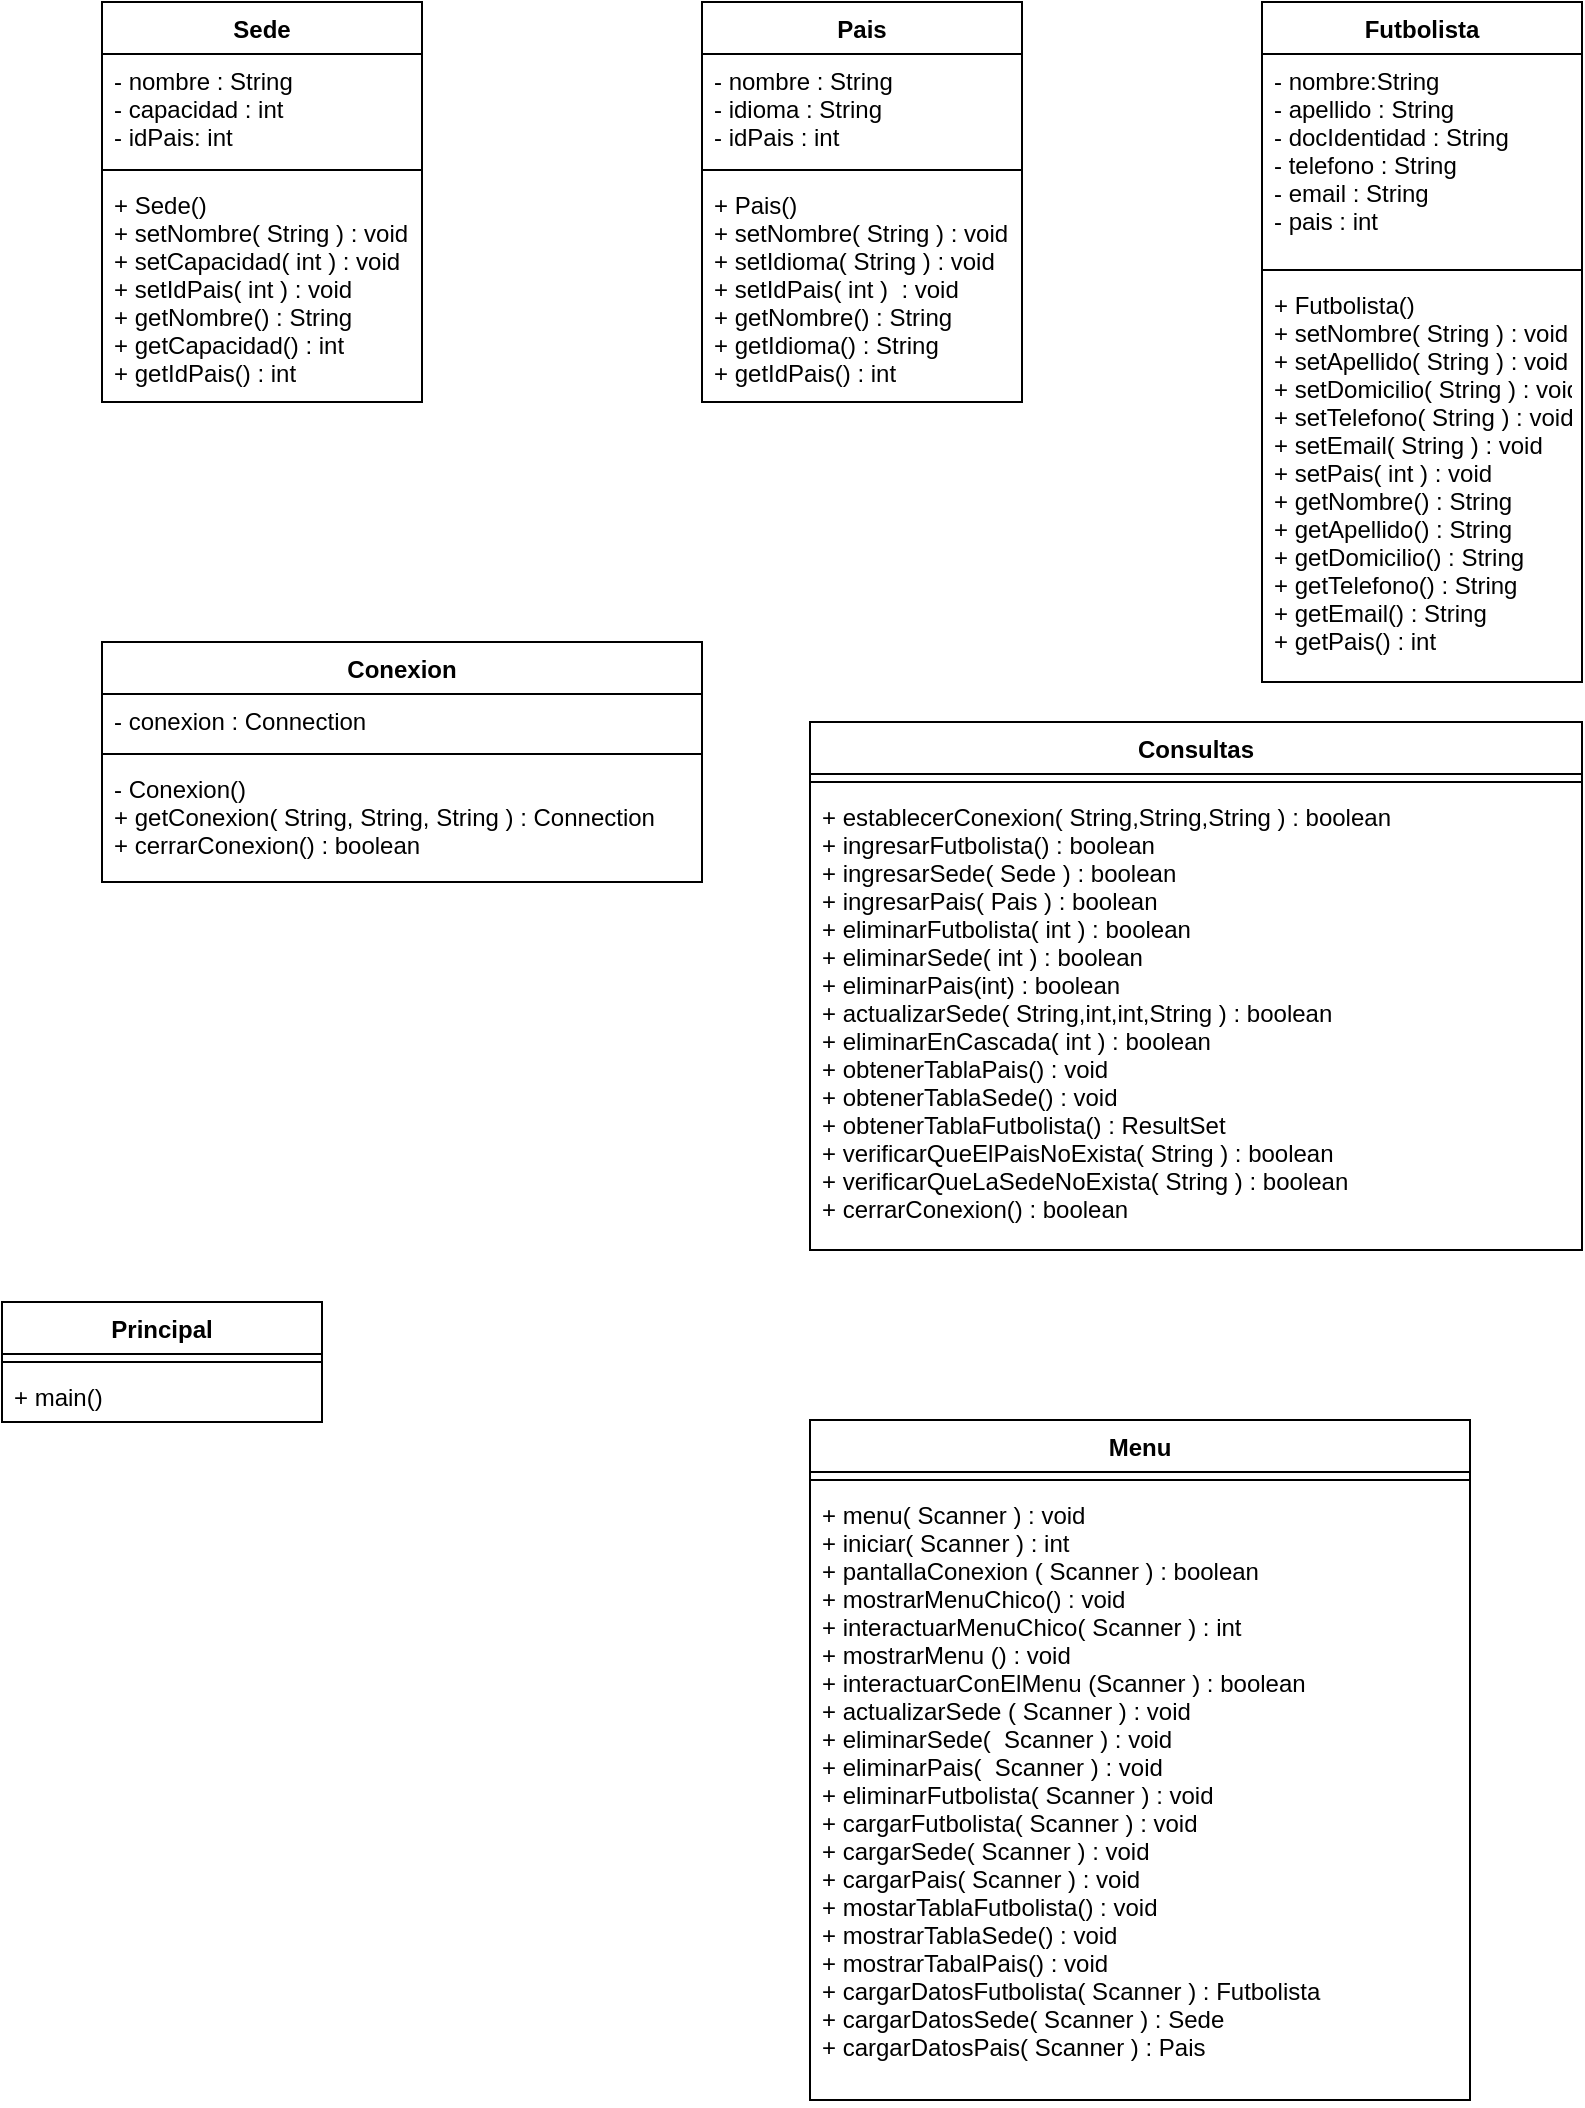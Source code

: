 <mxfile version="20.3.0" type="device"><diagram id="OmyL4SFObOjM2iEm0sD_" name="Página-1"><mxGraphModel dx="1278" dy="641" grid="1" gridSize="10" guides="1" tooltips="1" connect="1" arrows="1" fold="1" page="1" pageScale="1" pageWidth="827" pageHeight="1169" math="0" shadow="0"><root><mxCell id="0"/><mxCell id="1" parent="0"/><mxCell id="P-vt6_qEY0d52mdIjhM0-1" value="Pais" style="swimlane;fontStyle=1;align=center;verticalAlign=top;childLayout=stackLayout;horizontal=1;startSize=26;horizontalStack=0;resizeParent=1;resizeParentMax=0;resizeLast=0;collapsible=1;marginBottom=0;" parent="1" vertex="1"><mxGeometry x="360" y="120" width="160" height="200" as="geometry"/></mxCell><mxCell id="P-vt6_qEY0d52mdIjhM0-2" value="- nombre : String&#10;- idioma : String&#10;- idPais : int" style="text;strokeColor=none;fillColor=none;align=left;verticalAlign=top;spacingLeft=4;spacingRight=4;overflow=hidden;rotatable=0;points=[[0,0.5],[1,0.5]];portConstraint=eastwest;" parent="P-vt6_qEY0d52mdIjhM0-1" vertex="1"><mxGeometry y="26" width="160" height="54" as="geometry"/></mxCell><mxCell id="P-vt6_qEY0d52mdIjhM0-3" value="" style="line;strokeWidth=1;fillColor=none;align=left;verticalAlign=middle;spacingTop=-1;spacingLeft=3;spacingRight=3;rotatable=0;labelPosition=right;points=[];portConstraint=eastwest;strokeColor=inherit;" parent="P-vt6_qEY0d52mdIjhM0-1" vertex="1"><mxGeometry y="80" width="160" height="8" as="geometry"/></mxCell><mxCell id="P-vt6_qEY0d52mdIjhM0-4" value="+ Pais()&#10;+ setNombre( String ) : void&#10;+ setIdioma( String ) : void&#10;+ setIdPais( int )  : void&#10;+ getNombre() : String&#10;+ getIdioma() : String&#10;+ getIdPais() : int" style="text;strokeColor=none;fillColor=none;align=left;verticalAlign=top;spacingLeft=4;spacingRight=4;overflow=hidden;rotatable=0;points=[[0,0.5],[1,0.5]];portConstraint=eastwest;" parent="P-vt6_qEY0d52mdIjhM0-1" vertex="1"><mxGeometry y="88" width="160" height="112" as="geometry"/></mxCell><mxCell id="P-vt6_qEY0d52mdIjhM0-5" value="Futbolista" style="swimlane;fontStyle=1;align=center;verticalAlign=top;childLayout=stackLayout;horizontal=1;startSize=26;horizontalStack=0;resizeParent=1;resizeParentMax=0;resizeLast=0;collapsible=1;marginBottom=0;" parent="1" vertex="1"><mxGeometry x="640" y="120" width="160" height="340" as="geometry"/></mxCell><mxCell id="P-vt6_qEY0d52mdIjhM0-6" value="- nombre:String&#10;- apellido : String&#10;- docIdentidad : String&#10;- telefono : String&#10;- email : String&#10;- pais : int" style="text;strokeColor=none;fillColor=none;align=left;verticalAlign=top;spacingLeft=4;spacingRight=4;overflow=hidden;rotatable=0;points=[[0,0.5],[1,0.5]];portConstraint=eastwest;" parent="P-vt6_qEY0d52mdIjhM0-5" vertex="1"><mxGeometry y="26" width="160" height="104" as="geometry"/></mxCell><mxCell id="P-vt6_qEY0d52mdIjhM0-7" value="" style="line;strokeWidth=1;fillColor=none;align=left;verticalAlign=middle;spacingTop=-1;spacingLeft=3;spacingRight=3;rotatable=0;labelPosition=right;points=[];portConstraint=eastwest;strokeColor=inherit;" parent="P-vt6_qEY0d52mdIjhM0-5" vertex="1"><mxGeometry y="130" width="160" height="8" as="geometry"/></mxCell><mxCell id="P-vt6_qEY0d52mdIjhM0-8" value="+ Futbolista()&#10;+ setNombre( String ) : void&#10;+ setApellido( String ) : void&#10;+ setDomicilio( String ) : void&#10;+ setTelefono( String ) : void&#10;+ setEmail( String ) : void&#10;+ setPais( int ) : void &#10;+ getNombre() : String&#10;+ getApellido() : String&#10;+ getDomicilio() : String&#10;+ getTelefono() : String&#10;+ getEmail() : String &#10;+ getPais() : int" style="text;strokeColor=none;fillColor=none;align=left;verticalAlign=top;spacingLeft=4;spacingRight=4;overflow=hidden;rotatable=0;points=[[0,0.5],[1,0.5]];portConstraint=eastwest;" parent="P-vt6_qEY0d52mdIjhM0-5" vertex="1"><mxGeometry y="138" width="160" height="202" as="geometry"/></mxCell><mxCell id="P-vt6_qEY0d52mdIjhM0-9" value="Sede" style="swimlane;fontStyle=1;align=center;verticalAlign=top;childLayout=stackLayout;horizontal=1;startSize=26;horizontalStack=0;resizeParent=1;resizeParentMax=0;resizeLast=0;collapsible=1;marginBottom=0;" parent="1" vertex="1"><mxGeometry x="60" y="120" width="160" height="200" as="geometry"/></mxCell><mxCell id="P-vt6_qEY0d52mdIjhM0-10" value="- nombre : String&#10;- capacidad : int&#10;- idPais: int" style="text;strokeColor=none;fillColor=none;align=left;verticalAlign=top;spacingLeft=4;spacingRight=4;overflow=hidden;rotatable=0;points=[[0,0.5],[1,0.5]];portConstraint=eastwest;" parent="P-vt6_qEY0d52mdIjhM0-9" vertex="1"><mxGeometry y="26" width="160" height="54" as="geometry"/></mxCell><mxCell id="P-vt6_qEY0d52mdIjhM0-11" value="" style="line;strokeWidth=1;fillColor=none;align=left;verticalAlign=middle;spacingTop=-1;spacingLeft=3;spacingRight=3;rotatable=0;labelPosition=right;points=[];portConstraint=eastwest;strokeColor=inherit;" parent="P-vt6_qEY0d52mdIjhM0-9" vertex="1"><mxGeometry y="80" width="160" height="8" as="geometry"/></mxCell><mxCell id="P-vt6_qEY0d52mdIjhM0-12" value="+ Sede()&#10;+ setNombre( String ) : void&#10;+ setCapacidad( int ) : void&#10;+ setIdPais( int ) : void&#10;+ getNombre() : String&#10;+ getCapacidad() : int&#10;+ getIdPais() : int" style="text;strokeColor=none;fillColor=none;align=left;verticalAlign=top;spacingLeft=4;spacingRight=4;overflow=hidden;rotatable=0;points=[[0,0.5],[1,0.5]];portConstraint=eastwest;" parent="P-vt6_qEY0d52mdIjhM0-9" vertex="1"><mxGeometry y="88" width="160" height="112" as="geometry"/></mxCell><mxCell id="VxCVsEV7eXhU9D9pYzga-1" value="Conexion" style="swimlane;fontStyle=1;align=center;verticalAlign=top;childLayout=stackLayout;horizontal=1;startSize=26;horizontalStack=0;resizeParent=1;resizeParentMax=0;resizeLast=0;collapsible=1;marginBottom=0;" parent="1" vertex="1"><mxGeometry x="60" y="440" width="300" height="120" as="geometry"/></mxCell><mxCell id="VxCVsEV7eXhU9D9pYzga-2" value="- conexion : Connection" style="text;strokeColor=none;fillColor=none;align=left;verticalAlign=top;spacingLeft=4;spacingRight=4;overflow=hidden;rotatable=0;points=[[0,0.5],[1,0.5]];portConstraint=eastwest;" parent="VxCVsEV7eXhU9D9pYzga-1" vertex="1"><mxGeometry y="26" width="300" height="26" as="geometry"/></mxCell><mxCell id="VxCVsEV7eXhU9D9pYzga-3" value="" style="line;strokeWidth=1;fillColor=none;align=left;verticalAlign=middle;spacingTop=-1;spacingLeft=3;spacingRight=3;rotatable=0;labelPosition=right;points=[];portConstraint=eastwest;strokeColor=inherit;" parent="VxCVsEV7eXhU9D9pYzga-1" vertex="1"><mxGeometry y="52" width="300" height="8" as="geometry"/></mxCell><mxCell id="VxCVsEV7eXhU9D9pYzga-4" value="- Conexion()&#10;+ getConexion( String, String, String ) : Connection&#10;+ cerrarConexion() : boolean&#10;" style="text;strokeColor=none;fillColor=none;align=left;verticalAlign=top;spacingLeft=4;spacingRight=4;overflow=hidden;rotatable=0;points=[[0,0.5],[1,0.5]];portConstraint=eastwest;" parent="VxCVsEV7eXhU9D9pYzga-1" vertex="1"><mxGeometry y="60" width="300" height="60" as="geometry"/></mxCell><mxCell id="VxCVsEV7eXhU9D9pYzga-5" value="Consultas" style="swimlane;fontStyle=1;align=center;verticalAlign=top;childLayout=stackLayout;horizontal=1;startSize=26;horizontalStack=0;resizeParent=1;resizeParentMax=0;resizeLast=0;collapsible=1;marginBottom=0;" parent="1" vertex="1"><mxGeometry x="414" y="480" width="386" height="264" as="geometry"/></mxCell><mxCell id="VxCVsEV7eXhU9D9pYzga-7" value="" style="line;strokeWidth=1;fillColor=none;align=left;verticalAlign=middle;spacingTop=-1;spacingLeft=3;spacingRight=3;rotatable=0;labelPosition=right;points=[];portConstraint=eastwest;strokeColor=inherit;" parent="VxCVsEV7eXhU9D9pYzga-5" vertex="1"><mxGeometry y="26" width="386" height="8" as="geometry"/></mxCell><mxCell id="VxCVsEV7eXhU9D9pYzga-8" value="+ establecerConexion( String,String,String ) : boolean&#10;+ ingresarFutbolista() : boolean&#10;+ ingresarSede( Sede ) : boolean&#10;+ ingresarPais( Pais ) : boolean&#10;+ eliminarFutbolista( int ) : boolean&#10;+ eliminarSede( int ) : boolean&#10;+ eliminarPais(int) : boolean&#10;+ actualizarSede( String,int,int,String ) : boolean&#10;+ eliminarEnCascada( int ) : boolean &#10;+ obtenerTablaPais() : void&#10;+ obtenerTablaSede() : void&#10;+ obtenerTablaFutbolista() : ResultSet&#10;+ verificarQueElPaisNoExista( String ) : boolean&#10;+ verificarQueLaSedeNoExista( String ) : boolean&#10;+ cerrarConexion() : boolean" style="text;strokeColor=none;fillColor=none;align=left;verticalAlign=top;spacingLeft=4;spacingRight=4;overflow=hidden;rotatable=0;points=[[0,0.5],[1,0.5]];portConstraint=eastwest;" parent="VxCVsEV7eXhU9D9pYzga-5" vertex="1"><mxGeometry y="34" width="386" height="230" as="geometry"/></mxCell><mxCell id="VxCVsEV7eXhU9D9pYzga-9" value="Principal" style="swimlane;fontStyle=1;align=center;verticalAlign=top;childLayout=stackLayout;horizontal=1;startSize=26;horizontalStack=0;resizeParent=1;resizeParentMax=0;resizeLast=0;collapsible=1;marginBottom=0;" parent="1" vertex="1"><mxGeometry x="10" y="770" width="160" height="60" as="geometry"/></mxCell><mxCell id="VxCVsEV7eXhU9D9pYzga-11" value="" style="line;strokeWidth=1;fillColor=none;align=left;verticalAlign=middle;spacingTop=-1;spacingLeft=3;spacingRight=3;rotatable=0;labelPosition=right;points=[];portConstraint=eastwest;strokeColor=inherit;" parent="VxCVsEV7eXhU9D9pYzga-9" vertex="1"><mxGeometry y="26" width="160" height="8" as="geometry"/></mxCell><mxCell id="VxCVsEV7eXhU9D9pYzga-12" value="+ main()" style="text;strokeColor=none;fillColor=none;align=left;verticalAlign=top;spacingLeft=4;spacingRight=4;overflow=hidden;rotatable=0;points=[[0,0.5],[1,0.5]];portConstraint=eastwest;" parent="VxCVsEV7eXhU9D9pYzga-9" vertex="1"><mxGeometry y="34" width="160" height="26" as="geometry"/></mxCell><mxCell id="VxCVsEV7eXhU9D9pYzga-13" value="Menu" style="swimlane;fontStyle=1;align=center;verticalAlign=top;childLayout=stackLayout;horizontal=1;startSize=26;horizontalStack=0;resizeParent=1;resizeParentMax=0;resizeLast=0;collapsible=1;marginBottom=0;" parent="1" vertex="1"><mxGeometry x="414" y="829" width="330" height="340" as="geometry"/></mxCell><mxCell id="VxCVsEV7eXhU9D9pYzga-15" value="" style="line;strokeWidth=1;fillColor=none;align=left;verticalAlign=middle;spacingTop=-1;spacingLeft=3;spacingRight=3;rotatable=0;labelPosition=right;points=[];portConstraint=eastwest;strokeColor=inherit;" parent="VxCVsEV7eXhU9D9pYzga-13" vertex="1"><mxGeometry y="26" width="330" height="8" as="geometry"/></mxCell><mxCell id="VxCVsEV7eXhU9D9pYzga-16" value="+ menu( Scanner ) : void&#10;+ iniciar( Scanner ) : int&#10;+ pantallaConexion ( Scanner ) : boolean &#10;+ mostrarMenuChico() : void &#10;+ interactuarMenuChico( Scanner ) : int&#10;+ mostrarMenu () : void&#10;+ interactuarConElMenu (Scanner ) : boolean&#10;+ actualizarSede ( Scanner ) : void&#10;+ eliminarSede(  Scanner ) : void&#10;+ eliminarPais(  Scanner ) : void&#10;+ eliminarFutbolista( Scanner ) : void&#10;+ cargarFutbolista( Scanner ) : void&#10;+ cargarSede( Scanner ) : void&#10;+ cargarPais( Scanner ) : void&#10;+ mostarTablaFutbolista() : void&#10;+ mostrarTablaSede() : void&#10;+ mostrarTabalPais() : void&#10;+ cargarDatosFutbolista( Scanner ) : Futbolista&#10;+ cargarDatosSede( Scanner ) : Sede&#10;+ cargarDatosPais( Scanner ) : Pais" style="text;strokeColor=none;fillColor=none;align=left;verticalAlign=top;spacingLeft=4;spacingRight=4;overflow=hidden;rotatable=0;points=[[0,0.5],[1,0.5]];portConstraint=eastwest;" parent="VxCVsEV7eXhU9D9pYzga-13" vertex="1"><mxGeometry y="34" width="330" height="306" as="geometry"/></mxCell></root></mxGraphModel></diagram></mxfile>